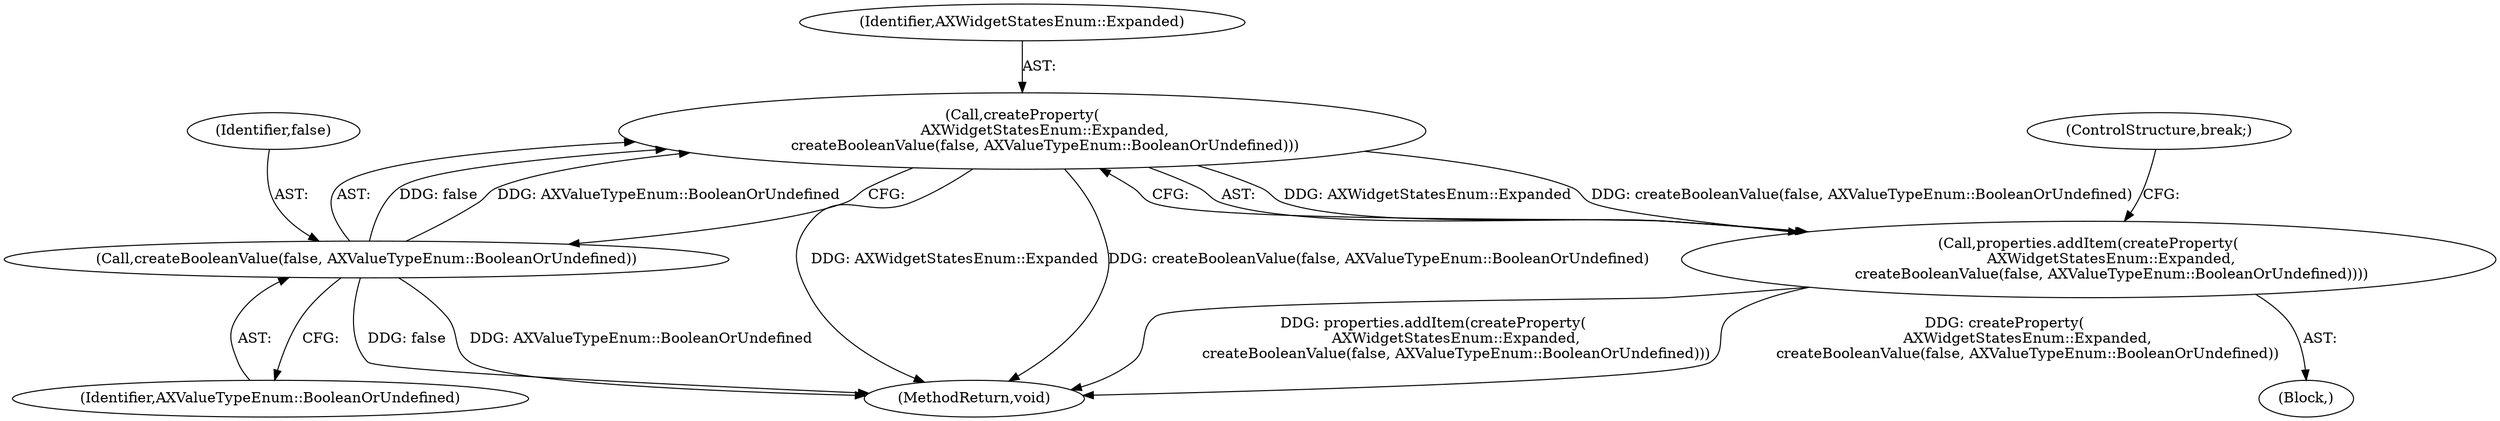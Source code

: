 digraph "0_Chrome_d27468a832d5316884bd02f459cbf493697fd7e1_32@API" {
"1000154" [label="(Call,createProperty(\n          AXWidgetStatesEnum::Expanded,\n          createBooleanValue(false, AXValueTypeEnum::BooleanOrUndefined)))"];
"1000156" [label="(Call,createBooleanValue(false, AXValueTypeEnum::BooleanOrUndefined))"];
"1000153" [label="(Call,properties.addItem(createProperty(\n          AXWidgetStatesEnum::Expanded,\n          createBooleanValue(false, AXValueTypeEnum::BooleanOrUndefined))))"];
"1000155" [label="(Identifier,AXWidgetStatesEnum::Expanded)"];
"1000154" [label="(Call,createProperty(\n          AXWidgetStatesEnum::Expanded,\n          createBooleanValue(false, AXValueTypeEnum::BooleanOrUndefined)))"];
"1000156" [label="(Call,createBooleanValue(false, AXValueTypeEnum::BooleanOrUndefined))"];
"1000153" [label="(Call,properties.addItem(createProperty(\n          AXWidgetStatesEnum::Expanded,\n          createBooleanValue(false, AXValueTypeEnum::BooleanOrUndefined))))"];
"1000158" [label="(Identifier,AXValueTypeEnum::BooleanOrUndefined)"];
"1000225" [label="(MethodReturn,void)"];
"1000159" [label="(ControlStructure,break;)"];
"1000157" [label="(Identifier,false)"];
"1000149" [label="(Block,)"];
"1000154" -> "1000153"  [label="AST: "];
"1000154" -> "1000156"  [label="CFG: "];
"1000155" -> "1000154"  [label="AST: "];
"1000156" -> "1000154"  [label="AST: "];
"1000153" -> "1000154"  [label="CFG: "];
"1000154" -> "1000225"  [label="DDG: AXWidgetStatesEnum::Expanded"];
"1000154" -> "1000225"  [label="DDG: createBooleanValue(false, AXValueTypeEnum::BooleanOrUndefined)"];
"1000154" -> "1000153"  [label="DDG: AXWidgetStatesEnum::Expanded"];
"1000154" -> "1000153"  [label="DDG: createBooleanValue(false, AXValueTypeEnum::BooleanOrUndefined)"];
"1000156" -> "1000154"  [label="DDG: false"];
"1000156" -> "1000154"  [label="DDG: AXValueTypeEnum::BooleanOrUndefined"];
"1000156" -> "1000158"  [label="CFG: "];
"1000157" -> "1000156"  [label="AST: "];
"1000158" -> "1000156"  [label="AST: "];
"1000156" -> "1000225"  [label="DDG: false"];
"1000156" -> "1000225"  [label="DDG: AXValueTypeEnum::BooleanOrUndefined"];
"1000153" -> "1000149"  [label="AST: "];
"1000159" -> "1000153"  [label="CFG: "];
"1000153" -> "1000225"  [label="DDG: properties.addItem(createProperty(\n          AXWidgetStatesEnum::Expanded,\n          createBooleanValue(false, AXValueTypeEnum::BooleanOrUndefined)))"];
"1000153" -> "1000225"  [label="DDG: createProperty(\n          AXWidgetStatesEnum::Expanded,\n          createBooleanValue(false, AXValueTypeEnum::BooleanOrUndefined))"];
}
